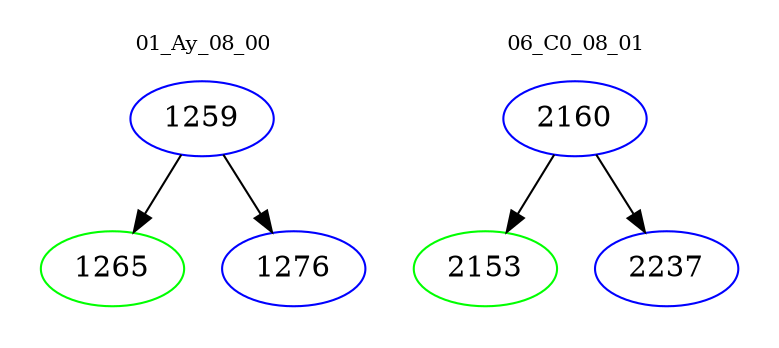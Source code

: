 digraph{
subgraph cluster_0 {
color = white
label = "01_Ay_08_00";
fontsize=10;
T0_1259 [label="1259", color="blue"]
T0_1259 -> T0_1265 [color="black"]
T0_1265 [label="1265", color="green"]
T0_1259 -> T0_1276 [color="black"]
T0_1276 [label="1276", color="blue"]
}
subgraph cluster_1 {
color = white
label = "06_C0_08_01";
fontsize=10;
T1_2160 [label="2160", color="blue"]
T1_2160 -> T1_2153 [color="black"]
T1_2153 [label="2153", color="green"]
T1_2160 -> T1_2237 [color="black"]
T1_2237 [label="2237", color="blue"]
}
}
